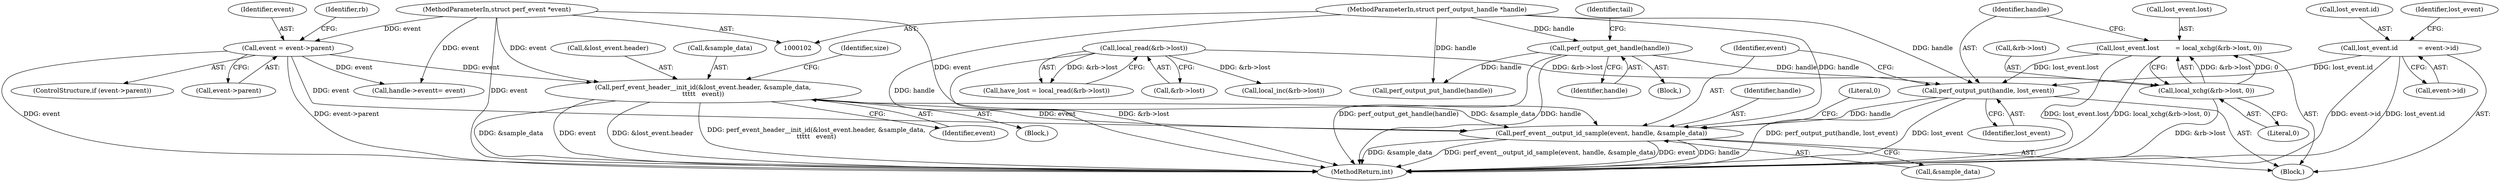 digraph "0_linux_a8b0ca17b80e92faab46ee7179ba9e99ccb61233_68@pointer" {
"1000356" [label="(Call,perf_event__output_id_sample(event, handle, &sample_data))"];
"1000180" [label="(Call,perf_event_header__init_id(&lost_event.header, &sample_data,\n\t\t\t\t\t   event))"];
"1000104" [label="(MethodParameterIn,struct perf_event *event)"];
"1000121" [label="(Call,event = event->parent)"];
"1000353" [label="(Call,perf_output_put(handle, lost_event))"];
"1000195" [label="(Call,perf_output_get_handle(handle))"];
"1000103" [label="(MethodParameterIn,struct perf_output_handle *handle)"];
"1000343" [label="(Call,lost_event.lost        = local_xchg(&rb->lost, 0))"];
"1000347" [label="(Call,local_xchg(&rb->lost, 0))"];
"1000164" [label="(Call,local_read(&rb->lost))"];
"1000336" [label="(Call,lost_event.id          = event->id)"];
"1000123" [label="(Call,event->parent)"];
"1000321" [label="(Block,)"];
"1000358" [label="(Identifier,handle)"];
"1000180" [label="(Call,perf_event_header__init_id(&lost_event.header, &sample_data,\n\t\t\t\t\t   event))"];
"1000337" [label="(Call,lost_event.id)"];
"1000127" [label="(Identifier,rb)"];
"1000364" [label="(Call,local_inc(&rb->lost))"];
"1000121" [label="(Call,event = event->parent)"];
"1000354" [label="(Identifier,handle)"];
"1000187" [label="(Identifier,event)"];
"1000353" [label="(Call,perf_output_put(handle, lost_event))"];
"1000359" [label="(Call,&sample_data)"];
"1000200" [label="(Identifier,tail)"];
"1000347" [label="(Call,local_xchg(&rb->lost, 0))"];
"1000345" [label="(Identifier,lost_event)"];
"1000369" [label="(Call,perf_output_put_handle(handle))"];
"1000343" [label="(Call,lost_event.lost        = local_xchg(&rb->lost, 0))"];
"1000340" [label="(Call,event->id)"];
"1000344" [label="(Call,lost_event.lost)"];
"1000348" [label="(Call,&rb->lost)"];
"1000181" [label="(Call,&lost_event.header)"];
"1000185" [label="(Call,&sample_data)"];
"1000336" [label="(Call,lost_event.id          = event->id)"];
"1000196" [label="(Identifier,handle)"];
"1000117" [label="(ControlStructure,if (event->parent))"];
"1000162" [label="(Call,have_lost = local_read(&rb->lost))"];
"1000189" [label="(Identifier,size)"];
"1000108" [label="(Block,)"];
"1000165" [label="(Call,&rb->lost)"];
"1000195" [label="(Call,perf_output_get_handle(handle))"];
"1000141" [label="(Call,handle->event\t= event)"];
"1000104" [label="(MethodParameterIn,struct perf_event *event)"];
"1000171" [label="(Block,)"];
"1000164" [label="(Call,local_read(&rb->lost))"];
"1000362" [label="(Literal,0)"];
"1000122" [label="(Identifier,event)"];
"1000352" [label="(Literal,0)"];
"1000357" [label="(Identifier,event)"];
"1000356" [label="(Call,perf_event__output_id_sample(event, handle, &sample_data))"];
"1000103" [label="(MethodParameterIn,struct perf_output_handle *handle)"];
"1000355" [label="(Identifier,lost_event)"];
"1000376" [label="(MethodReturn,int)"];
"1000356" -> "1000321"  [label="AST: "];
"1000356" -> "1000359"  [label="CFG: "];
"1000357" -> "1000356"  [label="AST: "];
"1000358" -> "1000356"  [label="AST: "];
"1000359" -> "1000356"  [label="AST: "];
"1000362" -> "1000356"  [label="CFG: "];
"1000356" -> "1000376"  [label="DDG: perf_event__output_id_sample(event, handle, &sample_data)"];
"1000356" -> "1000376"  [label="DDG: event"];
"1000356" -> "1000376"  [label="DDG: handle"];
"1000356" -> "1000376"  [label="DDG: &sample_data"];
"1000180" -> "1000356"  [label="DDG: event"];
"1000180" -> "1000356"  [label="DDG: &sample_data"];
"1000104" -> "1000356"  [label="DDG: event"];
"1000121" -> "1000356"  [label="DDG: event"];
"1000353" -> "1000356"  [label="DDG: handle"];
"1000103" -> "1000356"  [label="DDG: handle"];
"1000180" -> "1000171"  [label="AST: "];
"1000180" -> "1000187"  [label="CFG: "];
"1000181" -> "1000180"  [label="AST: "];
"1000185" -> "1000180"  [label="AST: "];
"1000187" -> "1000180"  [label="AST: "];
"1000189" -> "1000180"  [label="CFG: "];
"1000180" -> "1000376"  [label="DDG: &sample_data"];
"1000180" -> "1000376"  [label="DDG: event"];
"1000180" -> "1000376"  [label="DDG: &lost_event.header"];
"1000180" -> "1000376"  [label="DDG: perf_event_header__init_id(&lost_event.header, &sample_data,\n\t\t\t\t\t   event)"];
"1000104" -> "1000180"  [label="DDG: event"];
"1000121" -> "1000180"  [label="DDG: event"];
"1000104" -> "1000102"  [label="AST: "];
"1000104" -> "1000376"  [label="DDG: event"];
"1000104" -> "1000121"  [label="DDG: event"];
"1000104" -> "1000141"  [label="DDG: event"];
"1000121" -> "1000117"  [label="AST: "];
"1000121" -> "1000123"  [label="CFG: "];
"1000122" -> "1000121"  [label="AST: "];
"1000123" -> "1000121"  [label="AST: "];
"1000127" -> "1000121"  [label="CFG: "];
"1000121" -> "1000376"  [label="DDG: event->parent"];
"1000121" -> "1000376"  [label="DDG: event"];
"1000121" -> "1000141"  [label="DDG: event"];
"1000353" -> "1000321"  [label="AST: "];
"1000353" -> "1000355"  [label="CFG: "];
"1000354" -> "1000353"  [label="AST: "];
"1000355" -> "1000353"  [label="AST: "];
"1000357" -> "1000353"  [label="CFG: "];
"1000353" -> "1000376"  [label="DDG: perf_output_put(handle, lost_event)"];
"1000353" -> "1000376"  [label="DDG: lost_event"];
"1000195" -> "1000353"  [label="DDG: handle"];
"1000103" -> "1000353"  [label="DDG: handle"];
"1000343" -> "1000353"  [label="DDG: lost_event.lost"];
"1000336" -> "1000353"  [label="DDG: lost_event.id"];
"1000195" -> "1000108"  [label="AST: "];
"1000195" -> "1000196"  [label="CFG: "];
"1000196" -> "1000195"  [label="AST: "];
"1000200" -> "1000195"  [label="CFG: "];
"1000195" -> "1000376"  [label="DDG: perf_output_get_handle(handle)"];
"1000195" -> "1000376"  [label="DDG: handle"];
"1000103" -> "1000195"  [label="DDG: handle"];
"1000195" -> "1000369"  [label="DDG: handle"];
"1000103" -> "1000102"  [label="AST: "];
"1000103" -> "1000376"  [label="DDG: handle"];
"1000103" -> "1000369"  [label="DDG: handle"];
"1000343" -> "1000321"  [label="AST: "];
"1000343" -> "1000347"  [label="CFG: "];
"1000344" -> "1000343"  [label="AST: "];
"1000347" -> "1000343"  [label="AST: "];
"1000354" -> "1000343"  [label="CFG: "];
"1000343" -> "1000376"  [label="DDG: lost_event.lost"];
"1000343" -> "1000376"  [label="DDG: local_xchg(&rb->lost, 0)"];
"1000347" -> "1000343"  [label="DDG: &rb->lost"];
"1000347" -> "1000343"  [label="DDG: 0"];
"1000347" -> "1000352"  [label="CFG: "];
"1000348" -> "1000347"  [label="AST: "];
"1000352" -> "1000347"  [label="AST: "];
"1000347" -> "1000376"  [label="DDG: &rb->lost"];
"1000164" -> "1000347"  [label="DDG: &rb->lost"];
"1000164" -> "1000162"  [label="AST: "];
"1000164" -> "1000165"  [label="CFG: "];
"1000165" -> "1000164"  [label="AST: "];
"1000162" -> "1000164"  [label="CFG: "];
"1000164" -> "1000376"  [label="DDG: &rb->lost"];
"1000164" -> "1000162"  [label="DDG: &rb->lost"];
"1000164" -> "1000364"  [label="DDG: &rb->lost"];
"1000336" -> "1000321"  [label="AST: "];
"1000336" -> "1000340"  [label="CFG: "];
"1000337" -> "1000336"  [label="AST: "];
"1000340" -> "1000336"  [label="AST: "];
"1000345" -> "1000336"  [label="CFG: "];
"1000336" -> "1000376"  [label="DDG: event->id"];
"1000336" -> "1000376"  [label="DDG: lost_event.id"];
}
